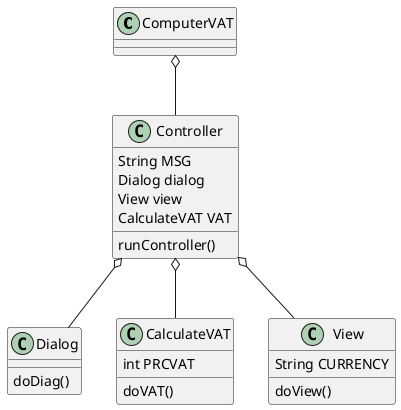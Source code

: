 @startuml
'https://plantuml.com/class-diagram

ComputerVAT o-- Controller
Controller o-- Dialog
Controller o-- CalculateVAT
Controller o-- View

class CalculateVAT {
int PRCVAT
doVAT()
}

class ComputerVAT {
}

class Controller {
String MSG
Dialog dialog
View view
CalculateVAT VAT
runController()
}

class Dialog {
doDiag()
}

class View {
String CURRENCY
doView()
}

@enduml